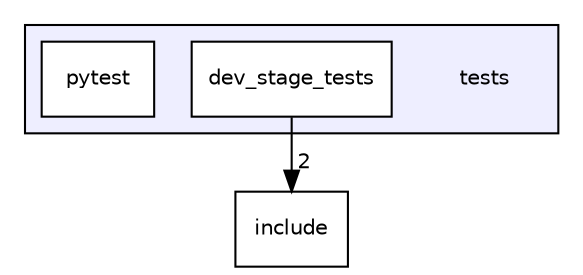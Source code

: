 digraph "tests" {
  compound=true
  node [ fontsize="10", fontname="Helvetica"];
  edge [ labelfontsize="10", labelfontname="Helvetica"];
  subgraph clusterdir_59425e443f801f1f2fd8bbe4959a3ccf {
    graph [ bgcolor="#eeeeff", pencolor="black", label="" URL="dir_59425e443f801f1f2fd8bbe4959a3ccf.html"];
    dir_59425e443f801f1f2fd8bbe4959a3ccf [shape=plaintext label="tests"];
  dir_1ba671ffb293e27a97c7f211009dacca [shape=box label="dev_stage_tests" fillcolor="white" style="filled" URL="dir_1ba671ffb293e27a97c7f211009dacca.html"];
  dir_1597120db51d5b7317a4068d672f720f [shape=box label="pytest" fillcolor="white" style="filled" URL="dir_1597120db51d5b7317a4068d672f720f.html"];
  }
  dir_d44c64559bbebec7f509842c48db8b23 [shape=box label="include" URL="dir_d44c64559bbebec7f509842c48db8b23.html"];
  dir_1ba671ffb293e27a97c7f211009dacca->dir_d44c64559bbebec7f509842c48db8b23 [headlabel="2", labeldistance=1.5 headhref="dir_000008_000005.html"];
}

